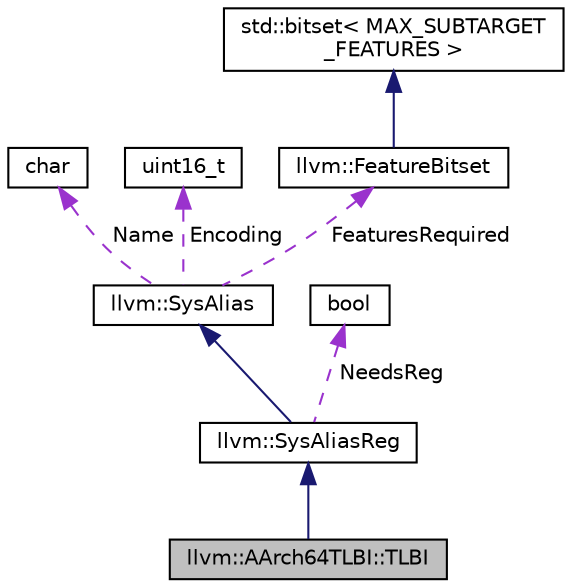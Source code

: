 digraph "llvm::AArch64TLBI::TLBI"
{
 // LATEX_PDF_SIZE
  bgcolor="transparent";
  edge [fontname="Helvetica",fontsize="10",labelfontname="Helvetica",labelfontsize="10"];
  node [fontname="Helvetica",fontsize="10",shape="box"];
  Node1 [label="llvm::AArch64TLBI::TLBI",height=0.2,width=0.4,color="black", fillcolor="grey75", style="filled", fontcolor="black",tooltip=" "];
  Node2 -> Node1 [dir="back",color="midnightblue",fontsize="10",style="solid",fontname="Helvetica"];
  Node2 [label="llvm::SysAliasReg",height=0.2,width=0.4,color="black",URL="$structllvm_1_1SysAliasReg.html",tooltip=" "];
  Node3 -> Node2 [dir="back",color="midnightblue",fontsize="10",style="solid",fontname="Helvetica"];
  Node3 [label="llvm::SysAlias",height=0.2,width=0.4,color="black",URL="$structllvm_1_1SysAlias.html",tooltip=" "];
  Node4 -> Node3 [dir="back",color="darkorchid3",fontsize="10",style="dashed",label=" Name" ,fontname="Helvetica"];
  Node4 [label="char",height=0.2,width=0.4,color="black",URL="$classchar.html",tooltip=" "];
  Node5 -> Node3 [dir="back",color="darkorchid3",fontsize="10",style="dashed",label=" Encoding" ,fontname="Helvetica"];
  Node5 [label="uint16_t",height=0.2,width=0.4,color="black",tooltip=" "];
  Node6 -> Node3 [dir="back",color="darkorchid3",fontsize="10",style="dashed",label=" FeaturesRequired" ,fontname="Helvetica"];
  Node6 [label="llvm::FeatureBitset",height=0.2,width=0.4,color="black",URL="$classllvm_1_1FeatureBitset.html",tooltip="Container class for subtarget features."];
  Node7 -> Node6 [dir="back",color="midnightblue",fontsize="10",style="solid",fontname="Helvetica"];
  Node7 [label="std::bitset\< MAX_SUBTARGET\l_FEATURES \>",height=0.2,width=0.4,color="black",tooltip=" "];
  Node8 -> Node2 [dir="back",color="darkorchid3",fontsize="10",style="dashed",label=" NeedsReg" ,fontname="Helvetica"];
  Node8 [label="bool",height=0.2,width=0.4,color="black",URL="$classbool.html",tooltip=" "];
}
